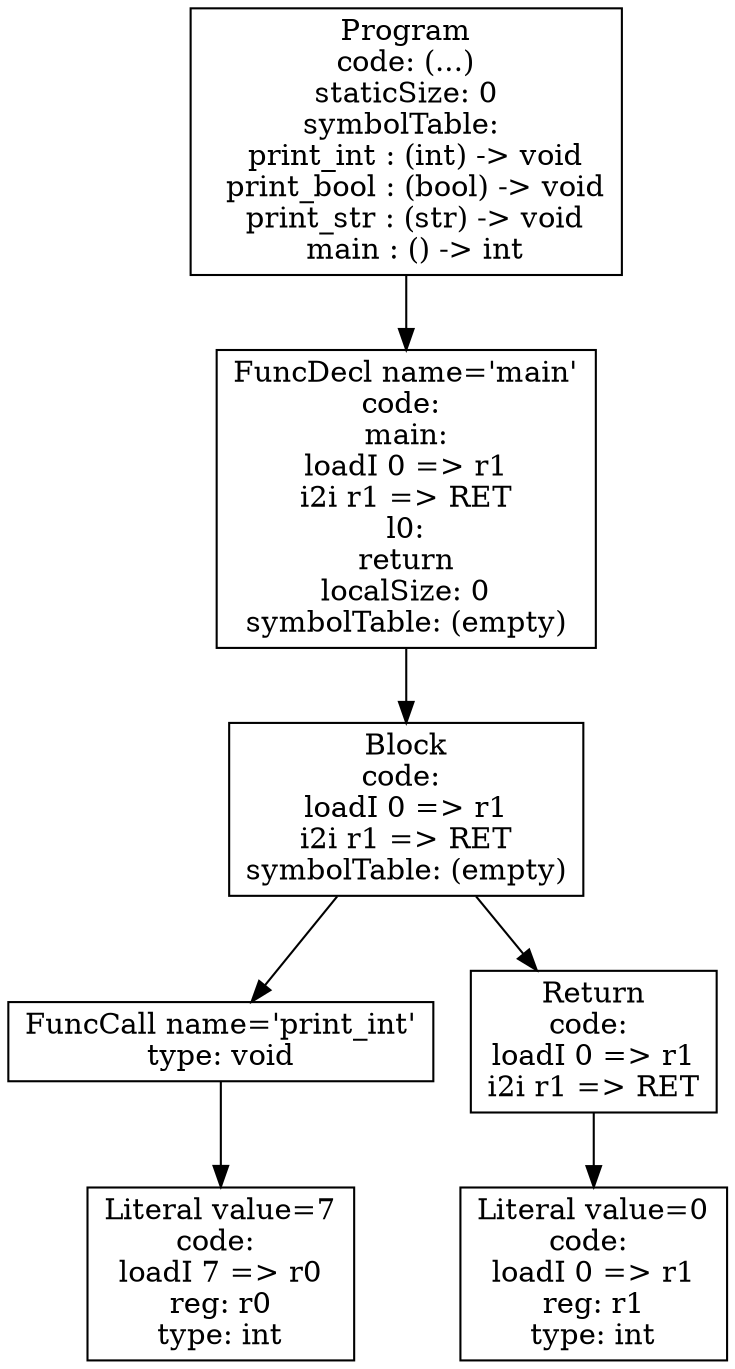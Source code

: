 digraph AST {
4 [shape=box, label="Literal value=7\ncode: \nloadI 7 => r0\nreg: r0\ntype: int"];
3 [shape=box, label="FuncCall name='print_int'\ntype: void"];
3 -> 4;
6 [shape=box, label="Literal value=0\ncode: \nloadI 0 => r1\nreg: r1\ntype: int"];
5 [shape=box, label="Return\ncode: \nloadI 0 => r1\ni2i r1 => RET"];
5 -> 6;
2 [shape=box, label="Block\ncode: \nloadI 0 => r1\ni2i r1 => RET\nsymbolTable: (empty)"];
2 -> 3;
2 -> 5;
1 [shape=box, label="FuncDecl name='main'\ncode: \nmain:\nloadI 0 => r1\ni2i r1 => RET\nl0:\nreturn\nlocalSize: 0\nsymbolTable: (empty)"];
1 -> 2;
0 [shape=box, label="Program\ncode: (...)\nstaticSize: 0\nsymbolTable: \n  print_int : (int) -> void\n  print_bool : (bool) -> void\n  print_str : (str) -> void\n  main : () -> int"];
0 -> 1;
}

